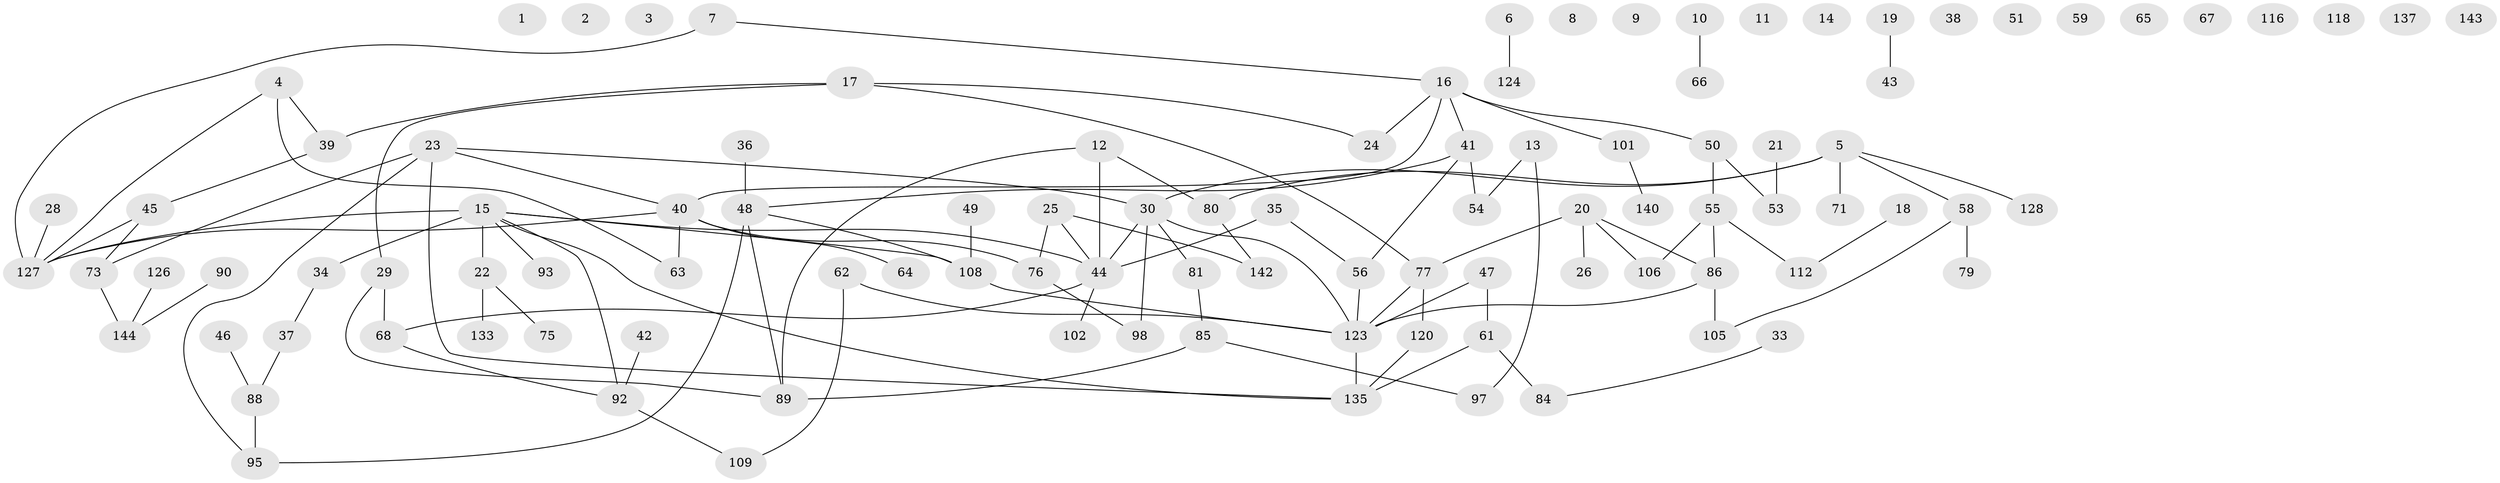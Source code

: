 // Generated by graph-tools (version 1.1) at 2025/23/03/03/25 07:23:26]
// undirected, 103 vertices, 115 edges
graph export_dot {
graph [start="1"]
  node [color=gray90,style=filled];
  1;
  2;
  3;
  4 [super="+27"];
  5 [super="+72"];
  6;
  7;
  8;
  9;
  10;
  11;
  12 [super="+103"];
  13;
  14;
  15 [super="+96"];
  16 [super="+52"];
  17 [super="+32"];
  18;
  19 [super="+31"];
  20 [super="+57"];
  21;
  22;
  23 [super="+104"];
  24 [super="+138"];
  25 [super="+115"];
  26;
  28;
  29 [super="+125"];
  30 [super="+99"];
  33;
  34;
  35;
  36;
  37;
  38;
  39 [super="+82"];
  40 [super="+74"];
  41 [super="+107"];
  42;
  43;
  44 [super="+117"];
  45;
  46;
  47;
  48 [super="+78"];
  49 [super="+110"];
  50;
  51 [super="+87"];
  53 [super="+132"];
  54 [super="+69"];
  55 [super="+60"];
  56 [super="+113"];
  58;
  59;
  61 [super="+91"];
  62 [super="+83"];
  63;
  64;
  65;
  66 [super="+70"];
  67;
  68;
  71 [super="+131"];
  73;
  75 [super="+114"];
  76;
  77;
  79;
  80;
  81 [super="+111"];
  84;
  85 [super="+139"];
  86 [super="+130"];
  88 [super="+94"];
  89 [super="+119"];
  90;
  92 [super="+100"];
  93;
  95;
  97 [super="+134"];
  98;
  101 [super="+121"];
  102;
  105 [super="+122"];
  106;
  108;
  109;
  112;
  116;
  118;
  120;
  123 [super="+136"];
  124;
  126;
  127 [super="+129"];
  128;
  133;
  135 [super="+141"];
  137;
  140;
  142;
  143;
  144;
  4 -- 63;
  4 -- 127;
  4 -- 39;
  5 -- 30;
  5 -- 58;
  5 -- 80;
  5 -- 128;
  5 -- 71;
  6 -- 124;
  7 -- 16;
  7 -- 127;
  10 -- 66;
  12 -- 89;
  12 -- 80;
  12 -- 44;
  13 -- 54;
  13 -- 97;
  15 -- 34;
  15 -- 135;
  15 -- 108;
  15 -- 22;
  15 -- 93;
  15 -- 127;
  15 -- 92;
  15 -- 44;
  16 -- 24;
  16 -- 50;
  16 -- 101;
  16 -- 40;
  16 -- 41;
  17 -- 24;
  17 -- 29;
  17 -- 77;
  17 -- 39;
  18 -- 112;
  19 -- 43;
  20 -- 26;
  20 -- 106;
  20 -- 77;
  20 -- 86;
  21 -- 53;
  22 -- 75;
  22 -- 133;
  23 -- 73;
  23 -- 40;
  23 -- 135;
  23 -- 30;
  23 -- 95;
  25 -- 142;
  25 -- 76;
  25 -- 44;
  28 -- 127;
  29 -- 68;
  29 -- 89;
  30 -- 44;
  30 -- 81;
  30 -- 98;
  30 -- 123;
  33 -- 84;
  34 -- 37;
  35 -- 44;
  35 -- 56;
  36 -- 48;
  37 -- 88;
  39 -- 45;
  40 -- 76;
  40 -- 64;
  40 -- 63;
  40 -- 127;
  41 -- 48;
  41 -- 56;
  41 -- 54;
  42 -- 92;
  44 -- 68;
  44 -- 102;
  45 -- 73;
  45 -- 127;
  46 -- 88;
  47 -- 61;
  47 -- 123;
  48 -- 95;
  48 -- 108;
  48 -- 89;
  49 -- 108;
  50 -- 53;
  50 -- 55;
  55 -- 112;
  55 -- 106;
  55 -- 86;
  56 -- 123;
  58 -- 79;
  58 -- 105;
  61 -- 84;
  61 -- 135;
  62 -- 109;
  62 -- 123;
  68 -- 92;
  73 -- 144;
  76 -- 98;
  77 -- 120;
  77 -- 123;
  80 -- 142;
  81 -- 85;
  85 -- 89;
  85 -- 97;
  86 -- 105 [weight=2];
  86 -- 123;
  88 -- 95;
  90 -- 144;
  92 -- 109;
  101 -- 140;
  108 -- 123;
  120 -- 135;
  123 -- 135;
  126 -- 144;
}
